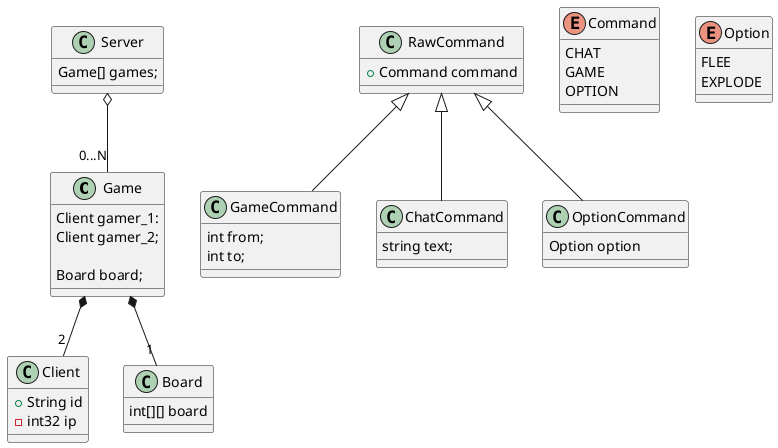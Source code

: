 @startuml ServerAndClientClassDiagram
'https://plantuml.com/class-diagram

class Game {
    Client gamer_1:
    Client gamer_2;

    Board board;
}

class Server {
    Game[] games;
}

class Client {
    + String id
    - int32 ip
}

class Board {
    int[][] board
}

Server o-- "0...N" Game

Game *-- "2" Client
Game *-- "1" Board


class RawCommand {
    + Command command
}

class GameCommand {
    int from;
    int to;
}

class ChatCommand {
    string text;
}

class OptionCommand {
    Option option
}

RawCommand <|-- GameCommand
RawCommand <|-- ChatCommand
RawCommand <|-- OptionCommand

enum Command {
    CHAT
    GAME
    OPTION
}

enum Option {
    FLEE
    EXPLODE
}


@enduml